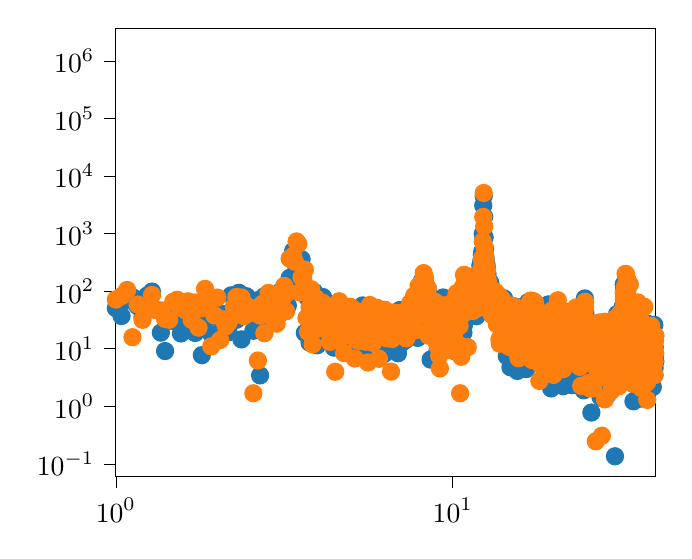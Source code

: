 % This file was created with tikzplotlib v0.10.1.
\begin{tikzpicture}

\definecolor{darkgray176}{RGB}{176,176,176}
\definecolor{darkorange25512714}{RGB}{255,127,14}
\definecolor{steelblue31119180}{RGB}{31,119,180}

\begin{axis}[
log basis x={10},
log basis y={10},
tick align=outside,
tick pos=left,
x grid style={darkgray176},
xmin=1, xmax=40,
xmode=log,
xtick style={color=black},
xtick={0.1,1,10,100,1000},
xticklabels={
  \(\displaystyle {10^{-1}}\),
  \(\displaystyle {10^{0}}\),
  \(\displaystyle {10^{1}}\),
  \(\displaystyle {10^{2}}\),
  \(\displaystyle {10^{3}}\)
},
y grid style={darkgray176},
ymin=0.06, ymax=3700209.721,
ymode=log,
ytick style={color=black},
ytick={0.001,0.01,0.1,1,10,100,1000,10000,100000,1000000,10000000,100000000},
yticklabels={
  \(\displaystyle {10^{-3}}\),
  \(\displaystyle {10^{-2}}\),
  \(\displaystyle {10^{-1}}\),
  \(\displaystyle {10^{0}}\),
  \(\displaystyle {10^{1}}\),
  \(\displaystyle {10^{2}}\),
  \(\displaystyle {10^{3}}\),
  \(\displaystyle {10^{4}}\),
  \(\displaystyle {10^{5}}\),
  \(\displaystyle {10^{6}}\),
  \(\displaystyle {10^{7}}\),
  \(\displaystyle {10^{8}}\)
}
]
\addplot [semithick, steelblue31119180, mark=*, mark size=3, mark options={solid}, only marks]
table {%
0 1636872.8
0.04 101.227
0.08 19.21
0.12 32.81
0.16 22.303
0.2 75.112
0.24 22.7
0.28 20.457
0.32 35.924
0.36 42.078
0.4 36.636
0.44 43.355
0.48 17.408
0.52 45.011
0.56 10.812
0.6 33.766
0.64 0.415
0.68 19.315
0.72 25.814
0.76 52.187
0.8 14.91
0.84 50.893
0.88 28.423
0.92 1.894
0.96 71.872
1 50.521
1.04 36.926
1.08 69.51
1.12 78.673
1.16 54.905
1.2 35.515
1.24 84.155
1.28 98.096
1.32 47.152
1.36 18.991
1.4 9.103
1.44 30.707
1.48 30.276
1.52 37.405
1.56 18.38
1.6 35.443
1.64 44.261
1.68 49.379
1.72 18.767
1.76 47.037
1.8 7.722
1.84 31.631
1.88 43.086
1.92 17.877
1.96 44.451
2 41.78
2.04 32.581
2.08 21.241
2.12 40.412
2.16 19.272
2.2 84.489
2.24 39.901
2.28 31.763
2.32 93.488
2.36 14.497
2.4 47.97
2.44 81.614
2.48 49.662
2.52 56.918
2.56 20.483
2.6 35.974
2.64 69.694
2.68 3.437
2.72 72.564
2.76 81.417
2.8 26.1
2.84 33.906
2.88 30.44
2.92 64.824
2.96 49.797
3 61.492
3.04 38.381
3.08 98.006
3.12 64.654
3.16 102.945
3.2 108.397
3.24 56.073
3.28 169.407
3.32 152.802
3.36 498.333
3.4 455.324
3.44 242.918
3.48 346.386
3.52 299.673
3.56 357.688
3.6 150.747
3.64 18.829
3.68 90.477
3.72 74.502
3.76 12.73
3.8 44.983
3.84 52.547
3.88 97.053
3.92 50.714
3.96 11.49
4 63.315
4.04 54.241
4.08 51.423
4.12 78.863
4.16 59.268
4.2 56.784
4.24 62.073
4.28 26.214
4.32 36.257
4.36 19.527
4.4 54.519
4.44 10.431
4.48 20.21
4.52 26.364
4.56 39.347
4.6 58.04
4.64 48.596
4.68 28.686
4.72 33.473
4.76 8.783
4.8 23.415
4.84 30.907
4.88 23.871
4.92 31.624
4.96 32.022
5 30.509
5.04 7.739
5.08 25.732
5.12 46.979
5.16 20.454
5.2 26.785
5.24 36.728
5.28 19.078
5.32 22.956
5.36 33.744
5.4 56.406
5.44 7.794
5.48 26.21
5.52 26.755
5.56 18.851
5.6 23.653
5.64 15.484
5.68 52.7
5.72 36.032
5.76 51.288
5.8 17.406
5.84 35.671
5.88 17.221
5.92 27.183
5.96 23.68
6 16.433
6.04 46.447
6.08 26.691
6.12 22.334
6.16 46.786
6.2 28.908
6.24 7.998
6.28 45.109
6.32 11.424
6.36 20.061
6.4 13.143
6.44 10.678
6.48 24.36
6.52 15.928
6.56 18.876
6.6 10.79
6.64 17.132
6.68 17.162
6.72 28.059
6.76 10.013
6.8 27.288
6.84 31.277
6.88 8.329
6.92 18.924
6.96 46.916
7 24.81
7.04 12.507
7.08 47.254
7.12 29.004
7.16 23.772
7.2 21.734
7.24 14.022
7.28 17.354
7.32 19.618
7.36 48.817
7.4 18.228
7.44 33.142
7.48 49.891
7.52 36.456
7.56 44.778
7.6 20.033
7.64 60.951
7.68 31.2
7.72 42.226
7.76 70.046
7.8 28.04
7.84 42.493
7.88 15.409
7.92 56.684
7.96 33.518
8 58.581
8.04 99.949
8.08 37.766
8.12 153.586
8.16 77.584
8.2 83.164
8.24 32.333
8.28 136.276
8.32 44.798
8.36 85.495
8.4 47.397
8.44 109.602
8.48 33.41
8.52 31.987
8.56 56.625
8.6 6.465
8.64 37.896
8.68 57.954
8.72 51.437
8.76 36.421
8.8 64.486
8.84 49.834
8.88 27.736
8.92 50.114
8.96 32.595
9 8.902
9.04 22.196
9.08 12.194
9.12 51.474
9.16 14.97
9.2 10.243
9.24 36.096
9.28 10.471
9.32 54.721
9.36 77.573
9.4 20.1
9.44 63.962
9.48 34.918
9.52 23.321
9.56 28.071
9.6 42.903
9.64 35.72
9.68 35.087
9.72 50.483
9.76 56.914
9.8 31.205
9.84 33.598
9.88 28.287
9.92 24.126
9.96 14.324
10 35.833
10.04 55.172
10.08 22.365
10.12 19.817
10.16 9.058
10.2 18.431
10.24 28.454
10.28 46.41
10.32 36.283
10.36 43.891
10.4 19.508
10.44 68.498
10.48 25.739
10.52 60.421
10.56 25.53
10.6 58.864
10.64 37.607
10.68 66.023
10.72 73.036
10.76 18.924
10.8 26.01
10.84 53.609
10.88 114.42
10.92 57.351
10.96 101.217
11 62.735
11.04 43.637
11.08 44.559
11.12 85.766
11.16 78.666
11.2 51.154
11.24 87.42
11.28 51.738
11.32 102.451
11.36 105.717
11.4 102.399
11.44 142.466
11.48 103.586
11.52 76.992
11.56 43.319
11.6 166.941
11.64 139.737
11.68 129.864
11.72 70.442
11.76 36.692
11.8 143.95
11.84 76.296
11.88 192.237
11.92 148.38
11.96 167.221
12 63.155
12.04 184.931
12.08 273.976
12.12 293.075
12.16 331.155
12.2 424.366
12.24 486.465
12.28 988.398
12.32 3076.437
12.36 4495.308
12.4 1962.99
12.44 859.393
12.48 538.785
12.52 374.176
12.56 310.487
12.6 281.59
12.64 244.751
12.68 200.171
12.72 163.692
12.76 142.332
12.8 112.003
12.84 101.214
12.88 137.587
12.92 141.061
12.96 124.514
13 61.316
13.04 65.459
13.08 97.014
13.12 64.279
13.16 74.862
13.2 89.834
13.24 72.382
13.28 91.643
13.32 80.904
13.36 75.657
13.4 63.656
13.44 78.332
13.48 48.929
13.52 88.346
13.56 57.695
13.6 64.882
13.64 67.925
13.68 49.544
13.72 49.067
13.76 63.626
13.8 40.062
13.84 57.657
13.88 58.076
13.92 24.535
13.96 73.11
14 37.734
14.04 29.726
14.08 36.586
14.12 54.325
14.16 45.842
14.2 74.796
14.24 47.608
14.28 27.405
14.32 19.499
14.36 32.599
14.4 24.469
14.44 28.619
14.48 7.428
14.52 25.116
14.56 17.373
14.6 50.911
14.64 38.721
14.68 41.678
14.72 26.466
14.76 46.447
14.8 34.718
14.84 4.75
14.88 26.693
14.92 5.462
14.96 27.199
15 36.414
15.04 9.241
15.08 38.815
15.12 39.297
15.16 38.568
15.2 27.732
15.24 31.741
15.28 23.658
15.32 33.536
15.36 33.056
15.4 17.895
15.44 24.522
15.48 35.557
15.52 52.963
15.56 4.113
15.6 22.275
15.64 33.151
15.68 45.652
15.72 26.458
15.76 24.469
15.8 21.23
15.84 25.853
15.88 26.188
15.92 33.972
15.96 22.556
16 26.391
16.04 44.081
16.08 17.156
16.12 10.185
16.16 28.03
16.2 19.773
16.24 19.532
16.28 20.417
16.32 26.735
16.36 28.113
16.4 37.628
16.44 26.861
16.48 24.774
16.52 4.415
16.56 39.448
16.6 36.26
16.64 34.136
16.68 25.051
16.72 37.168
16.76 64.732
16.8 14.369
16.84 6.001
16.88 24.489
16.92 19.171
16.96 17.9
17 47.624
17.04 29.645
17.08 17.03
17.12 33.043
17.16 13.699
17.2 51.497
17.24 14.77
17.28 66.355
17.32 30.022
17.36 24.944
17.4 49.596
17.44 21.387
17.48 41.873
17.52 30.477
17.56 45.74
17.6 27.932
17.64 45.984
17.68 45.653
17.72 27.573
17.76 14.031
17.8 19.062
17.84 23.09
17.88 32.3
17.92 33.195
17.96 25.865
18 22.191
18.04 15.402
18.08 10.354
18.12 9.705
18.16 10.32
18.2 10.184
18.24 11.788
18.28 19.37
18.32 27.932
18.36 11.057
18.4 18.596
18.44 14.822
18.48 45.796
18.52 16.147
18.56 9.929
18.6 17.713
18.64 33.701
18.68 17.074
18.72 20.226
18.76 9.47
18.8 24.563
18.84 4.553
18.88 29.026
18.92 37.224
18.96 28.249
19 43.192
19.04 35.928
19.08 35.835
19.12 26.336
19.16 10.783
19.2 20.641
19.24 58.813
19.28 13.819
19.32 9.041
19.36 23.18
19.4 43.947
19.44 35.187
19.48 41.748
19.52 53.927
19.56 5.694
19.6 2.041
19.64 18.528
19.68 41.49
19.72 23.901
19.76 28.068
19.8 8.979
19.84 28.972
19.88 20.968
19.92 7.079
19.96 28.675
20 18.055
20.04 48.145
20.08 54.881
20.12 27.832
20.16 36.557
20.2 43.649
20.24 5.354
20.28 13.485
20.32 34.448
20.36 25.87
20.4 31.173
20.44 12.731
20.48 3.99
20.52 36.698
20.56 8.256
20.6 4.761
20.64 35.385
20.68 39.149
20.72 4.805
20.76 8.981
20.8 37.546
20.84 25.085
20.88 12.188
20.92 8.742
20.96 10.961
21 22.169
21.04 12.78
21.08 17.426
21.12 17.594
21.16 16.676
21.2 10.234
21.24 19.016
21.28 2.231
21.32 22.209
21.36 8.668
21.4 18.368
21.44 41.814
21.48 17.039
21.52 7.87
21.56 14.678
21.6 6.273
21.64 25.739
21.68 22.521
21.72 13.942
21.76 7.684
21.8 17.153
21.84 20.317
21.88 12.937
21.92 11.871
21.96 13.663
22 43.08
22.04 19.315
22.08 23.699
22.12 6.04
22.16 11.168
22.2 36.255
22.24 27.782
22.28 29.891
22.32 8.455
22.36 9.17
22.4 28.576
22.44 8.007
22.48 33.492
22.52 4.987
22.56 22.492
22.6 2.322
22.64 19.584
22.68 6.786
22.72 2.871
22.76 15.178
22.8 23.491
22.84 20.858
22.88 11.28
22.92 15.8
22.96 13.829
23 18.324
23.04 14.418
23.08 14.986
23.12 16.557
23.16 22.031
23.2 15.086
23.24 10.974
23.28 6.421
23.32 9.593
23.36 2.74
23.4 11.228
23.44 15.239
23.48 12.084
23.52 12.688
23.56 28.572
23.6 7.778
23.64 16.684
23.68 30.307
23.72 21.957
23.76 26.589
23.8 9.17
23.84 28.596
23.88 16.559
23.92 12.942
23.96 13.206
24 6.293
24.04 14.283
24.08 28.922
24.12 12.072
24.16 5.104
24.2 17.857
24.24 22.515
24.28 9.578
24.32 17.369
24.36 6.706
24.4 32.472
24.44 12.792
24.48 1.891
24.52 16.337
24.56 17.334
24.6 16.025
24.64 45.252
24.68 74.625
24.72 39.236
24.76 41.782
24.8 33.323
24.84 12.495
24.88 24.547
24.92 20.301
24.96 7.697
25 16.584
25.04 25.332
25.08 15.038
25.12 8.843
25.16 8.408
25.2 12.253
25.24 6.041
25.28 2.822
25.32 11.175
25.36 20.218
25.4 6.089
25.44 8.179
25.48 11.439
25.52 17.15
25.56 26.108
25.6 17.738
25.64 20.498
25.68 5.034
25.72 14.708
25.76 14.334
25.8 0.777
25.84 12.659
25.88 4.961
25.92 5.31
25.96 3.88
26 11.699
26.04 20.983
26.08 10.164
26.12 17.12
26.16 25.851
26.2 19.704
26.24 3.519
26.28 14.636
26.32 7.389
26.36 13.536
26.4 11.352
26.44 2.891
26.48 12.119
26.52 5.874
26.56 12.732
26.6 15.18
26.64 21.009
26.68 3.932
26.72 12.355
26.76 23.463
26.8 7.167
26.84 11.63
26.88 19.2
26.92 11.564
26.96 7.868
27 22.278
27.04 15.292
27.08 6.854
27.12 15.722
27.16 27.409
27.2 12.198
27.24 18.263
27.28 13.62
27.32 7.01
27.36 2.264
27.4 3.344
27.44 1.459
27.48 21.729
27.52 9.937
27.56 10.557
27.6 12.267
27.64 8.169
27.68 10.252
27.72 17.544
27.76 2.572
27.8 1.372
27.84 23.222
27.88 19.75
27.92 17.85
27.96 10.64
28 11.016
28.04 13.183
28.08 2.785
28.12 11.776
28.16 12.23
28.2 13.425
28.24 9.026
28.28 14.792
28.32 15.426
28.36 16.344
28.4 15.693
28.44 19.576
28.48 19.79
28.52 9.34
28.56 19.009
28.6 2.969
28.64 4.71
28.68 14.667
28.72 8.852
28.76 16.878
28.8 14.275
28.84 16.026
28.88 1.611
28.92 17.993
28.96 28.385
29 14.886
29.04 21.312
29.08 3.496
29.12 6.847
29.16 20.079
29.2 19.989
29.24 3.722
29.28 4.506
29.32 6.315
29.36 17.923
29.4 4.167
29.44 22.568
29.48 9.659
29.52 10.25
29.56 8.528
29.6 16.962
29.64 18.973
29.68 19.244
29.72 24.293
29.76 13.94
29.8 11.006
29.84 12.988
29.88 21.455
29.92 3.987
29.96 11.907
30 14.027
30.04 6.389
30.08 16.758
30.12 21.79
30.16 17.667
30.2 21.976
30.24 6.917
30.28 4.384
30.32 0.135
30.36 28.772
30.4 12.488
30.44 21.397
30.48 11.668
30.52 12.983
30.56 14.615
30.6 30.898
30.64 12.875
30.68 19.949
30.72 9.893
30.76 39.991
30.8 35.483
30.84 23.253
30.88 4.941
30.92 19.925
30.96 12.302
31 22.007
31.04 39.683
31.08 18.258
31.12 31.694
31.16 23.816
31.2 22.432
31.24 16.433
31.28 23.149
31.32 9.085
31.36 11.615
31.4 19.628
31.44 15.256
31.48 14.054
31.52 22.914
31.56 15.715
31.6 8.994
31.64 17.51
31.68 23.323
31.72 17.431
31.76 21.915
31.8 17.404
31.84 19.094
31.88 25.628
31.92 24.023
31.96 9.915
32 54.039
32.04 50.604
32.08 22.56
32.12 23.049
32.16 51.663
32.2 130.971
32.24 101.585
32.28 73.934
32.32 49.457
32.36 90.281
32.4 15.987
32.44 77.287
32.48 29.487
32.52 79.508
32.56 123.532
32.6 122.761
32.64 48.89
32.68 115.266
32.72 130.482
32.76 175.256
32.8 42.764
32.84 77.843
32.88 103.774
32.92 96.613
32.96 154.097
33 43.491
33.04 53.688
33.08 58.528
33.12 33.461
33.16 47.194
33.2 66.356
33.24 33.86
33.28 67.896
33.32 13.842
33.36 36.212
33.4 18.803
33.44 39.602
33.48 38.574
33.52 7.243
33.56 43.7
33.6 13.03
33.64 24.421
33.68 34.45
33.72 30.516
33.76 18.967
33.8 14.635
33.84 16.316
33.88 16.907
33.92 13.404
33.96 24.604
34 26.896
34.04 23.808
34.08 27.458
34.12 39.445
34.16 13.555
34.2 21.425
34.24 24.198
34.28 16.939
34.32 17.352
34.36 18.109
34.4 1.217
34.44 18.938
34.48 6.704
34.52 12.03
34.56 4.821
34.6 14.623
34.64 15.566
34.68 21.093
34.72 2.372
34.76 28.177
34.8 20.773
34.84 10.757
34.88 14.093
34.92 8.318
34.96 26.958
35 6.546
35.04 6.602
35.08 11.883
35.12 28.271
35.16 37.495
35.2 29.886
35.24 29.719
35.28 17.802
35.32 47.031
35.36 35.462
35.4 20.283
35.44 37.505
35.48 4.695
35.52 26.028
35.56 24.685
35.6 20.363
35.64 24.724
35.68 18.051
35.72 21.271
35.76 8.912
35.8 18.153
35.84 25.516
35.88 26.267
35.92 35.298
35.96 21.943
36 8.344
36.04 7.95
36.08 28.518
36.12 15.706
36.16 14.83
36.2 1.361
36.24 23.965
36.28 23.005
36.32 20.652
36.36 20.133
36.4 11.431
36.44 20.908
36.48 6.655
36.52 22.579
36.56 2.993
36.6 14.262
36.64 13.435
36.68 6.72
36.72 12.066
36.76 7.44
36.8 15.711
36.84 3.208
36.88 12.013
36.92 8.829
36.96 12.946
37 18.269
37.04 26.556
37.08 26.892
37.12 18.837
37.16 9.179
37.2 18.726
37.24 6.53
37.28 12.455
37.32 7.782
37.36 16.028
37.4 14.692
37.44 6.583
37.48 18.703
37.52 18.124
37.56 3.269
37.6 1.838
37.64 1.959
37.68 17.33
37.72 8.565
37.76 21.914
37.8 12.458
37.84 27.194
37.88 21.242
37.92 4.478
37.96 5.493
38 17.499
38.04 17.319
38.08 10.758
38.12 16.744
38.16 5.913
38.2 6.854
38.24 6.836
38.28 9.955
38.32 4.531
38.36 7.335
38.4 9.249
38.44 13.979
38.48 13.51
38.52 12.703
38.56 17.337
38.6 16.072
38.64 8.148
38.68 10.654
38.72 5.566
38.76 8.262
38.8 6.767
38.84 7.915
38.88 22.607
38.92 8.845
38.96 15.616
39 17.374
39.04 5.243
39.08 6.14
39.12 13.523
39.16 16.099
39.2 20.693
39.24 9.558
39.28 2.155
39.32 6.814
39.36 9.573
39.4 7.758
39.44 15.954
39.48 7.29
39.52 16.173
39.56 11.973
39.6 6.376
39.64 14.58
39.68 25.895
39.72 7.739
39.76 4.614
39.8 10.7
39.84 5.993
39.88 7.977
39.92 16.431
39.96 6.037
-40 3.8
-39.96 6.037
-39.92 16.431
-39.88 7.977
-39.84 5.993
-39.8 10.7
-39.76 4.614
-39.72 7.739
-39.68 25.895
-39.64 14.58
-39.6 6.376
-39.56 11.973
-39.52 16.173
-39.48 7.29
-39.44 15.954
-39.4 7.758
-39.36 9.573
-39.32 6.814
-39.28 2.155
-39.24 9.558
-39.2 20.693
-39.16 16.099
-39.12 13.523
-39.08 6.14
-39.04 5.243
-39 17.374
-38.96 15.616
-38.92 8.845
-38.88 22.607
-38.84 7.915
-38.8 6.767
-38.76 8.262
-38.72 5.566
-38.68 10.654
-38.64 8.148
-38.6 16.072
-38.56 17.337
-38.52 12.703
-38.48 13.51
-38.44 13.979
-38.4 9.249
-38.36 7.335
-38.32 4.531
-38.28 9.955
-38.24 6.836
-38.2 6.854
-38.16 5.913
-38.12 16.744
-38.08 10.758
-38.04 17.319
-38 17.499
-37.96 5.493
-37.92 4.478
-37.88 21.242
-37.84 27.194
-37.8 12.458
-37.76 21.914
-37.72 8.565
-37.68 17.33
-37.64 1.959
-37.6 1.838
-37.56 3.269
-37.52 18.124
-37.48 18.703
-37.44 6.583
-37.4 14.692
-37.36 16.028
-37.32 7.782
-37.28 12.455
-37.24 6.53
-37.2 18.726
-37.16 9.179
-37.12 18.837
-37.08 26.892
-37.04 26.556
-37 18.269
-36.96 12.946
-36.92 8.829
-36.88 12.013
-36.84 3.208
-36.8 15.711
-36.76 7.44
-36.72 12.066
-36.68 6.72
-36.64 13.435
-36.6 14.262
-36.56 2.993
-36.52 22.579
-36.48 6.655
-36.44 20.908
-36.4 11.431
-36.36 20.133
-36.32 20.652
-36.28 23.005
-36.24 23.965
-36.2 1.361
-36.16 14.83
-36.12 15.706
-36.08 28.518
-36.04 7.95
-36 8.344
-35.96 21.943
-35.92 35.298
-35.88 26.267
-35.84 25.516
-35.8 18.153
-35.76 8.912
-35.72 21.271
-35.68 18.051
-35.64 24.724
-35.6 20.363
-35.56 24.685
-35.52 26.028
-35.48 4.695
-35.44 37.505
-35.4 20.283
-35.36 35.462
-35.32 47.031
-35.28 17.802
-35.24 29.719
-35.2 29.886
-35.16 37.495
-35.12 28.271
-35.08 11.883
-35.04 6.602
-35 6.546
-34.96 26.958
-34.92 8.318
-34.88 14.093
-34.84 10.757
-34.8 20.773
-34.76 28.177
-34.72 2.372
-34.68 21.093
-34.64 15.566
-34.6 14.623
-34.56 4.821
-34.52 12.03
-34.48 6.704
-34.44 18.938
-34.4 1.217
-34.36 18.109
-34.32 17.352
-34.28 16.939
-34.24 24.198
-34.2 21.425
-34.16 13.555
-34.12 39.445
-34.08 27.458
-34.04 23.808
-34 26.896
-33.96 24.604
-33.92 13.404
-33.88 16.907
-33.84 16.316
-33.8 14.635
-33.76 18.967
-33.72 30.516
-33.68 34.45
-33.64 24.421
-33.6 13.03
-33.56 43.7
-33.52 7.243
-33.48 38.574
-33.44 39.602
-33.4 18.803
-33.36 36.212
-33.32 13.842
-33.28 67.896
-33.24 33.86
-33.2 66.356
-33.16 47.194
-33.12 33.461
-33.08 58.528
-33.04 53.688
-33 43.491
-32.96 154.097
-32.92 96.613
-32.88 103.774
-32.84 77.843
-32.8 42.764
-32.76 175.256
-32.72 130.482
-32.68 115.266
-32.64 48.89
-32.6 122.761
-32.56 123.532
-32.52 79.508
-32.48 29.487
-32.44 77.287
-32.4 15.987
-32.36 90.281
-32.32 49.457
-32.28 73.934
-32.24 101.585
-32.2 130.971
-32.16 51.663
-32.12 23.049
-32.08 22.56
-32.04 50.604
-32 54.039
-31.96 9.915
-31.92 24.023
-31.88 25.628
-31.84 19.094
-31.8 17.404
-31.76 21.915
-31.72 17.431
-31.68 23.323
-31.64 17.51
-31.6 8.994
-31.56 15.715
-31.52 22.914
-31.48 14.054
-31.44 15.256
-31.4 19.628
-31.36 11.615
-31.32 9.085
-31.28 23.149
-31.24 16.433
-31.2 22.432
-31.16 23.816
-31.12 31.694
-31.08 18.258
-31.04 39.683
-31 22.007
-30.96 12.302
-30.92 19.925
-30.88 4.941
-30.84 23.253
-30.8 35.483
-30.76 39.991
-30.72 9.893
-30.68 19.949
-30.64 12.875
-30.6 30.898
-30.56 14.615
-30.52 12.983
-30.48 11.668
-30.44 21.397
-30.4 12.488
-30.36 28.772
-30.32 0.135
-30.28 4.384
-30.24 6.917
-30.2 21.976
-30.16 17.667
-30.12 21.79
-30.08 16.758
-30.04 6.389
-30 14.027
-29.96 11.907
-29.92 3.987
-29.88 21.455
-29.84 12.988
-29.8 11.006
-29.76 13.94
-29.72 24.293
-29.68 19.244
-29.64 18.973
-29.6 16.962
-29.56 8.528
-29.52 10.25
-29.48 9.659
-29.44 22.568
-29.4 4.167
-29.36 17.923
-29.32 6.315
-29.28 4.506
-29.24 3.722
-29.2 19.989
-29.16 20.079
-29.12 6.847
-29.08 3.496
-29.04 21.312
-29 14.886
-28.96 28.385
-28.92 17.993
-28.88 1.611
-28.84 16.026
-28.8 14.275
-28.76 16.878
-28.72 8.852
-28.68 14.667
-28.64 4.71
-28.6 2.969
-28.56 19.009
-28.52 9.34
-28.48 19.79
-28.44 19.576
-28.4 15.693
-28.36 16.344
-28.32 15.426
-28.28 14.792
-28.24 9.026
-28.2 13.425
-28.16 12.23
-28.12 11.776
-28.08 2.785
-28.04 13.183
-28 11.016
-27.96 10.64
-27.92 17.85
-27.88 19.75
-27.84 23.222
-27.8 1.372
-27.76 2.572
-27.72 17.544
-27.68 10.252
-27.64 8.169
-27.6 12.267
-27.56 10.557
-27.52 9.937
-27.48 21.729
-27.44 1.459
-27.4 3.344
-27.36 2.264
-27.32 7.01
-27.28 13.62
-27.24 18.263
-27.2 12.198
-27.16 27.409
-27.12 15.722
-27.08 6.854
-27.04 15.292
-27 22.278
-26.96 7.868
-26.92 11.564
-26.88 19.2
-26.84 11.63
-26.8 7.167
-26.76 23.463
-26.72 12.355
-26.68 3.932
-26.64 21.009
-26.6 15.18
-26.56 12.732
-26.52 5.874
-26.48 12.119
-26.44 2.891
-26.4 11.352
-26.36 13.536
-26.32 7.389
-26.28 14.636
-26.24 3.519
-26.2 19.704
-26.16 25.851
-26.12 17.12
-26.08 10.164
-26.04 20.983
-26 11.699
-25.96 3.88
-25.92 5.31
-25.88 4.961
-25.84 12.659
-25.8 0.777
-25.76 14.334
-25.72 14.708
-25.68 5.034
-25.64 20.498
-25.6 17.738
-25.56 26.108
-25.52 17.15
-25.48 11.439
-25.44 8.179
-25.4 6.089
-25.36 20.218
-25.32 11.175
-25.28 2.822
-25.24 6.041
-25.2 12.253
-25.16 8.408
-25.12 8.843
-25.08 15.038
-25.04 25.332
-25 16.584
-24.96 7.697
-24.92 20.301
-24.88 24.547
-24.84 12.495
-24.8 33.323
-24.76 41.782
-24.72 39.236
-24.68 74.625
-24.64 45.252
-24.6 16.025
-24.56 17.334
-24.52 16.337
-24.48 1.891
-24.44 12.792
-24.4 32.472
-24.36 6.706
-24.32 17.369
-24.28 9.578
-24.24 22.515
-24.2 17.857
-24.16 5.104
-24.12 12.072
-24.08 28.922
-24.04 14.283
-24 6.293
-23.96 13.206
-23.92 12.942
-23.88 16.559
-23.84 28.596
-23.8 9.17
-23.76 26.589
-23.72 21.957
-23.68 30.307
-23.64 16.684
-23.6 7.778
-23.56 28.572
-23.52 12.688
-23.48 12.084
-23.44 15.239
-23.4 11.228
-23.36 2.74
-23.32 9.593
-23.28 6.421
-23.24 10.974
-23.2 15.086
-23.16 22.031
-23.12 16.557
-23.08 14.986
-23.04 14.418
-23 18.324
-22.96 13.829
-22.92 15.8
-22.88 11.28
-22.84 20.858
-22.8 23.491
-22.76 15.178
-22.72 2.871
-22.68 6.786
-22.64 19.584
-22.6 2.322
-22.56 22.492
-22.52 4.987
-22.48 33.492
-22.44 8.007
-22.4 28.576
-22.36 9.17
-22.32 8.455
-22.28 29.891
-22.24 27.782
-22.2 36.255
-22.16 11.168
-22.12 6.04
-22.08 23.699
-22.04 19.315
-22 43.08
-21.96 13.663
-21.92 11.871
-21.88 12.937
-21.84 20.317
-21.8 17.153
-21.76 7.684
-21.72 13.942
-21.68 22.521
-21.64 25.739
-21.6 6.273
-21.56 14.678
-21.52 7.87
-21.48 17.039
-21.44 41.814
-21.4 18.368
-21.36 8.668
-21.32 22.209
-21.28 2.231
-21.24 19.016
-21.2 10.234
-21.16 16.676
-21.12 17.594
-21.08 17.426
-21.04 12.78
-21 22.169
-20.96 10.961
-20.92 8.742
-20.88 12.188
-20.84 25.085
-20.8 37.546
-20.76 8.981
-20.72 4.805
-20.68 39.149
-20.64 35.385
-20.6 4.761
-20.56 8.256
-20.52 36.698
-20.48 3.99
-20.44 12.731
-20.4 31.173
-20.36 25.87
-20.32 34.448
-20.28 13.485
-20.24 5.354
-20.2 43.649
-20.16 36.557
-20.12 27.832
-20.08 54.881
-20.04 48.145
-20 18.055
-19.96 28.675
-19.92 7.079
-19.88 20.968
-19.84 28.972
-19.8 8.979
-19.76 28.068
-19.72 23.901
-19.68 41.49
-19.64 18.528
-19.6 2.041
-19.56 5.694
-19.52 53.927
-19.48 41.748
-19.44 35.187
-19.4 43.947
-19.36 23.18
-19.32 9.041
-19.28 13.819
-19.24 58.813
-19.2 20.641
-19.16 10.783
-19.12 26.336
-19.08 35.835
-19.04 35.928
-19 43.192
-18.96 28.249
-18.92 37.224
-18.88 29.026
-18.84 4.553
-18.8 24.563
-18.76 9.47
-18.72 20.226
-18.68 17.074
-18.64 33.701
-18.6 17.713
-18.56 9.929
-18.52 16.147
-18.48 45.796
-18.44 14.822
-18.4 18.596
-18.36 11.057
-18.32 27.932
-18.28 19.37
-18.24 11.788
-18.2 10.184
-18.16 10.32
-18.12 9.705
-18.08 10.354
-18.04 15.402
-18 22.191
-17.96 25.865
-17.92 33.195
-17.88 32.3
-17.84 23.09
-17.8 19.062
-17.76 14.031
-17.72 27.573
-17.68 45.653
-17.64 45.984
-17.6 27.932
-17.56 45.74
-17.52 30.477
-17.48 41.873
-17.44 21.387
-17.4 49.596
-17.36 24.944
-17.32 30.022
-17.28 66.355
-17.24 14.77
-17.2 51.497
-17.16 13.699
-17.12 33.043
-17.08 17.03
-17.04 29.645
-17 47.624
-16.96 17.9
-16.92 19.171
-16.88 24.489
-16.84 6.001
-16.8 14.369
-16.76 64.732
-16.72 37.168
-16.68 25.051
-16.64 34.136
-16.6 36.26
-16.56 39.448
-16.52 4.415
-16.48 24.774
-16.44 26.861
-16.4 37.628
-16.36 28.113
-16.32 26.735
-16.28 20.417
-16.24 19.532
-16.2 19.773
-16.16 28.03
-16.12 10.185
-16.08 17.156
-16.04 44.081
-16 26.391
-15.96 22.556
-15.92 33.972
-15.88 26.188
-15.84 25.853
-15.8 21.23
-15.76 24.469
-15.72 26.458
-15.68 45.652
-15.64 33.151
-15.6 22.275
-15.56 4.113
-15.52 52.963
-15.48 35.557
-15.44 24.522
-15.4 17.895
-15.36 33.056
-15.32 33.536
-15.28 23.658
-15.24 31.741
-15.2 27.732
-15.16 38.568
-15.12 39.297
-15.08 38.815
-15.04 9.241
-15 36.414
-14.96 27.199
-14.92 5.462
-14.88 26.693
-14.84 4.75
-14.8 34.718
-14.76 46.447
-14.72 26.466
-14.68 41.678
-14.64 38.721
-14.6 50.911
-14.56 17.373
-14.52 25.116
-14.48 7.428
-14.44 28.619
-14.4 24.469
-14.36 32.599
-14.32 19.499
-14.28 27.405
-14.24 47.608
-14.2 74.796
-14.16 45.842
-14.12 54.325
-14.08 36.586
-14.04 29.726
-14 37.734
-13.96 73.11
-13.92 24.535
-13.88 58.076
-13.84 57.657
-13.8 40.062
-13.76 63.626
-13.72 49.067
-13.68 49.544
-13.64 67.925
-13.6 64.882
-13.56 57.695
-13.52 88.346
-13.48 48.929
-13.44 78.332
-13.4 63.656
-13.36 75.657
-13.32 80.904
-13.28 91.643
-13.24 72.382
-13.2 89.834
-13.16 74.862
-13.12 64.279
-13.08 97.014
-13.04 65.459
-13 61.316
-12.96 124.514
-12.92 141.061
-12.88 137.587
-12.84 101.214
-12.8 112.003
-12.76 142.332
-12.72 163.692
-12.68 200.171
-12.64 244.751
-12.6 281.59
-12.56 310.487
-12.52 374.176
-12.48 538.785
-12.44 859.393
-12.4 1962.99
-12.36 4495.308
-12.32 3076.437
-12.28 988.398
-12.24 486.465
-12.2 424.366
-12.16 331.155
-12.12 293.075
-12.08 273.976
-12.04 184.931
-12 63.155
-11.96 167.221
-11.92 148.38
-11.88 192.237
-11.84 76.296
-11.8 143.95
-11.76 36.692
-11.72 70.442
-11.68 129.864
-11.64 139.737
-11.6 166.941
-11.56 43.319
-11.52 76.992
-11.48 103.586
-11.44 142.466
-11.4 102.399
-11.36 105.717
-11.32 102.451
-11.28 51.738
-11.24 87.42
-11.2 51.154
-11.16 78.666
-11.12 85.766
-11.08 44.559
-11.04 43.637
-11 62.735
-10.96 101.217
-10.92 57.351
-10.88 114.42
-10.84 53.609
-10.8 26.01
-10.76 18.924
-10.72 73.036
-10.68 66.023
-10.64 37.607
-10.6 58.864
-10.56 25.53
-10.52 60.421
-10.48 25.739
-10.44 68.498
-10.4 19.508
-10.36 43.891
-10.32 36.283
-10.28 46.41
-10.24 28.454
-10.2 18.431
-10.16 9.058
-10.12 19.817
-10.08 22.365
-10.04 55.172
-10 35.833
-9.96 14.324
-9.92 24.126
-9.88 28.287
-9.84 33.598
-9.8 31.205
-9.76 56.914
-9.72 50.483
-9.68 35.087
-9.64 35.72
-9.6 42.903
-9.56 28.071
-9.52 23.321
-9.48 34.918
-9.44 63.962
-9.4 20.1
-9.36 77.573
-9.32 54.721
-9.28 10.471
-9.24 36.096
-9.2 10.243
-9.16 14.97
-9.12 51.474
-9.08 12.194
-9.04 22.196
-9 8.902
-8.96 32.595
-8.92 50.114
-8.88 27.736
-8.84 49.834
-8.8 64.486
-8.76 36.421
-8.72 51.437
-8.68 57.954
-8.64 37.896
-8.6 6.465
-8.56 56.625
-8.52 31.987
-8.48 33.41
-8.44 109.602
-8.4 47.397
-8.36 85.495
-8.32 44.798
-8.28 136.276
-8.24 32.333
-8.2 83.164
-8.16 77.584
-8.12 153.586
-8.08 37.766
-8.04 99.949
-8 58.581
-7.96 33.518
-7.92 56.684
-7.88 15.409
-7.84 42.493
-7.8 28.04
-7.76 70.046
-7.72 42.226
-7.68 31.2
-7.64 60.951
-7.6 20.033
-7.56 44.778
-7.52 36.456
-7.48 49.891
-7.44 33.142
-7.4 18.228
-7.36 48.817
-7.32 19.618
-7.28 17.354
-7.24 14.022
-7.2 21.734
-7.16 23.772
-7.12 29.004
-7.08 47.254
-7.04 12.507
-7 24.81
-6.96 46.916
-6.92 18.924
-6.88 8.329
-6.84 31.277
-6.8 27.288
-6.76 10.013
-6.72 28.059
-6.68 17.162
-6.64 17.132
-6.6 10.79
-6.56 18.876
-6.52 15.928
-6.48 24.36
-6.44 10.678
-6.4 13.143
-6.36 20.061
-6.32 11.424
-6.28 45.109
-6.24 7.998
-6.2 28.908
-6.16 46.786
-6.12 22.334
-6.08 26.691
-6.04 46.447
-6 16.433
-5.96 23.68
-5.92 27.183
-5.88 17.221
-5.84 35.671
-5.8 17.406
-5.76 51.288
-5.72 36.032
-5.68 52.7
-5.64 15.484
-5.6 23.653
-5.56 18.851
-5.52 26.755
-5.48 26.21
-5.44 7.794
-5.4 56.406
-5.36 33.744
-5.32 22.956
-5.28 19.078
-5.24 36.728
-5.2 26.785
-5.16 20.454
-5.12 46.979
-5.08 25.732
-5.04 7.739
-5 30.509
-4.96 32.022
-4.92 31.624
-4.88 23.871
-4.84 30.907
-4.8 23.415
-4.76 8.783
-4.72 33.473
-4.68 28.686
-4.64 48.596
-4.6 58.04
-4.56 39.347
-4.52 26.364
-4.48 20.21
-4.44 10.431
-4.4 54.519
-4.36 19.527
-4.32 36.257
-4.28 26.214
-4.24 62.073
-4.2 56.784
-4.16 59.268
-4.12 78.863
-4.08 51.423
-4.04 54.241
-4 63.315
-3.96 11.49
-3.92 50.714
-3.88 97.053
-3.84 52.547
-3.8 44.983
-3.76 12.73
-3.72 74.502
-3.68 90.477
-3.64 18.829
-3.6 150.747
-3.56 357.688
-3.52 299.673
-3.48 346.386
-3.44 242.918
-3.4 455.324
-3.36 498.333
-3.32 152.802
-3.28 169.407
-3.24 56.073
-3.2 108.397
-3.16 102.945
-3.12 64.654
-3.08 98.006
-3.04 38.381
-3 61.492
-2.96 49.797
-2.92 64.824
-2.88 30.44
-2.84 33.906
-2.8 26.1
-2.76 81.417
-2.72 72.564
-2.68 3.437
-2.64 69.694
-2.6 35.974
-2.56 20.483
-2.52 56.918
-2.48 49.662
-2.44 81.614
-2.4 47.97
-2.36 14.497
-2.32 93.488
-2.28 31.763
-2.24 39.901
-2.2 84.489
-2.16 19.272
-2.12 40.412
-2.08 21.241
-2.04 32.581
-2 41.78
-1.96 44.451
-1.92 17.877
-1.88 43.086
-1.84 31.631
-1.8 7.722
-1.76 47.037
-1.72 18.767
-1.68 49.379
-1.64 44.261
-1.6 35.443
-1.56 18.38
-1.52 37.405
-1.48 30.276
-1.44 30.707
-1.4 9.103
-1.36 18.991
-1.32 47.152
-1.28 98.096
-1.24 84.155
-1.2 35.515
-1.16 54.905
-1.12 78.673
-1.08 69.51
-1.04 36.926
-1 50.521
-0.96 71.872
-0.92 1.894
-0.88 28.423
-0.84 50.893
-0.8 14.91
-0.76 52.187
-0.72 25.814
-0.68 19.315
-0.64 0.415
-0.6 33.766
-0.56 10.812
-0.52 45.011
-0.48 17.408
-0.44 43.355
-0.4 36.636
-0.36 42.078
-0.32 35.924
-0.28 20.457
-0.24 22.7
-0.2 75.112
-0.16 22.303
-0.12 32.81
-0.08 19.21
-0.04 101.227
};
\addplot [semithick, darkorange25512714, mark=*, mark size=3, mark options={solid}, only marks]
table {%
0 1636726.5
0.04 89.39
0.08 27.151
0.12 68.737
0.16 38.684
0.2 54.5
0.24 70.572
0.28 37.761
0.32 45.303
0.36 24.985
0.4 26.646
0.44 37.494
0.48 73.787
0.52 10.473
0.56 9.786
0.6 81.289
0.64 38.825
0.68 59.373
0.72 49.756
0.76 17.653
0.8 88.584
0.84 37.463
0.88 69.792
0.92 80.313
0.96 42.181
1 71.425
1.04 82.014
1.08 104.605
1.12 15.83
1.16 58.603
1.2 31.727
1.24 57.118
1.28 85.679
1.32 46.617
1.36 46.332
1.4 32.933
1.44 31.816
1.48 65.093
1.52 70.797
1.56 52.839
1.6 47.261
1.64 66.51
1.68 31.514
1.72 63.573
1.76 23.189
1.8 50.733
1.84 109.329
1.88 58.46
1.92 10.979
1.96 38.033
2 77.321
2.04 14.148
2.08 32.292
2.12 24.552
2.16 28.574
2.2 34.698
2.24 53.275
2.28 79.31
2.32 63.465
2.36 77.805
2.4 36.776
2.44 55.719
2.48 47.567
2.52 42.106
2.56 1.679
2.6 50.538
2.64 6.22
2.68 37.558
2.72 59.535
2.76 18.57
2.8 64.117
2.84 93.065
2.88 38.133
2.92 34.816
2.96 80.671
3 27.175
3.04 67.168
3.08 50.515
3.12 73.052
3.16 123.131
3.2 44.571
3.24 95.348
3.28 367.497
3.32 353.692
3.36 408.522
3.4 324.992
3.44 729.742
3.48 659.519
3.52 95.178
3.56 173.843
3.6 179.517
3.64 236.282
3.68 34.274
3.72 19.64
3.76 52.559
3.8 107.905
3.84 11.869
3.88 61.788
3.92 75.405
3.96 22.199
4 41.245
4.04 35.378
4.08 23.002
4.12 62.341
4.16 24.072
4.2 51.237
4.24 24.62
4.28 32.927
4.32 13.13
4.36 44.572
4.4 21.377
4.44 24.094
4.48 3.966
4.52 37.273
4.56 32.999
4.6 66.661
4.64 15.226
4.68 27.555
4.72 23.089
4.76 8.362
4.8 18.418
4.84 46.999
4.88 18.641
4.92 36.818
4.96 53.505
5 29.556
5.04 29.744
5.08 47.56
5.12 6.75
5.16 14.223
5.2 44.271
5.24 26.179
5.28 13.689
5.32 24.7
5.36 37.239
5.4 36.522
5.44 18.728
5.48 23.378
5.52 13.205
5.56 23.945
5.6 5.747
5.64 18.271
5.68 57.297
5.72 23.91
5.76 40.071
5.8 12.632
5.84 40.324
5.88 26.647
5.92 29.792
5.96 51.256
6 28.609
6.04 6.682
6.08 31.149
6.12 26.185
6.16 16.574
6.2 32.816
6.24 35.601
6.28 47.536
6.32 26.553
6.36 15.208
6.4 29.677
6.44 20.024
6.48 19.703
6.52 27.028
6.56 3.993
6.6 14.73
6.64 18.05
6.68 42.44
6.72 31.942
6.76 21.138
6.8 20.427
6.84 20.029
6.88 23.126
6.92 26.57
6.96 31.502
7 21.148
7.04 42.375
7.08 29.715
7.12 24.651
7.16 20.059
7.2 17.342
7.24 26.354
7.28 15.088
7.32 38.393
7.36 34.206
7.4 41.932
7.44 43.84
7.48 61.751
7.52 29.616
7.56 20.133
7.6 36.63
7.64 40.909
7.68 83.081
7.72 20.953
7.76 21.015
7.8 54.727
7.84 38.328
7.88 56.957
7.92 123.186
7.96 81.877
8 128.49
8.04 71.553
8.08 111.198
8.12 66.29
8.16 149.796
8.2 206.035
8.24 123.456
8.28 166.532
8.32 111.655
8.36 51.588
8.4 61.364
8.44 111.354
8.48 16.818
8.52 34.737
8.56 21.854
8.6 18.67
8.64 45.852
8.68 30.984
8.72 30.055
8.76 33.409
8.8 31.132
8.84 31.591
8.88 64.681
8.92 13.615
8.96 34.8
9 24.114
9.04 10.709
9.08 30.081
9.12 7.553
9.16 4.536
9.2 49.132
9.24 24.503
9.28 45.653
9.32 56.123
9.36 53.351
9.4 44.784
9.44 21.126
9.48 52.553
9.52 32.315
9.56 38.447
9.6 47.31
9.64 49.688
9.68 58.223
9.72 32.896
9.76 13.825
9.8 26.488
9.84 18.432
9.88 11.31
9.92 53.652
9.96 9.373
10 43.633
10.04 61.749
10.08 17.345
10.12 51.081
10.16 58.328
10.2 66.103
10.24 80.822
10.28 92.457
10.32 65.973
10.36 92.09
10.4 33.992
10.44 11.681
10.48 24.734
10.52 1.68
10.56 58.141
10.6 7.239
10.64 60.8
10.68 92.534
10.72 118.116
10.76 40.363
10.8 191.262
10.84 126.842
10.88 187.047
10.92 153.157
10.96 148.542
11 60.934
11.04 53.627
11.08 10.61
11.12 134.057
11.16 176.235
11.2 179.633
11.24 149.831
11.28 133.801
11.32 159.919
11.36 148.496
11.4 55.002
11.44 90.097
11.48 45.305
11.52 71.26
11.56 62.43
11.6 133.741
11.64 103.206
11.68 91.981
11.72 86.277
11.76 101.537
11.8 181.55
11.84 138.834
11.88 119.125
11.92 137.87
11.96 143.063
12 51.399
12.04 175.535
12.08 146.754
12.12 213.139
12.16 241.197
12.2 352.616
12.24 378.782
12.28 733.421
12.32 1951.653
12.36 5074.663
12.4 1348.265
12.44 580.135
12.48 433.977
12.52 344.295
12.56 267.577
12.6 223.075
12.64 230.492
12.68 161.221
12.72 136.656
12.76 135.089
12.8 114.43
12.84 99.223
12.88 87.713
12.92 69.076
12.96 72.436
13 47.074
13.04 103.098
13.08 38.432
13.12 89.734
13.16 55.262
13.2 91.728
13.24 64.884
13.28 46.764
13.32 61.487
13.36 98.527
13.4 94.305
13.44 89.293
13.48 84.803
13.52 26.542
13.56 40.914
13.6 52.476
13.64 34.677
13.68 84.809
13.72 30.369
13.76 14.495
13.8 12.205
13.84 25.235
13.88 51.755
13.92 25.898
13.96 46.69
14 71.921
14.04 42.685
14.08 19.494
14.12 32.848
14.16 40.341
14.2 32.127
14.24 38.211
14.28 24.377
14.32 47.099
14.36 37.511
14.4 26.844
14.44 42.732
14.48 29.325
14.52 15.086
14.56 12.901
14.6 43.761
14.64 29.882
14.68 25.584
14.72 10.739
14.76 56.342
14.8 18.965
14.84 45.672
14.88 41.512
14.92 17.263
14.96 21.804
15 38.952
15.04 18.154
15.08 55.793
15.12 31.335
15.16 48.76
15.2 9.856
15.24 28.109
15.28 20.502
15.32 29.37
15.36 23.2
15.4 12.652
15.44 18.676
15.48 21.301
15.52 10.591
15.56 20.046
15.6 30.029
15.64 34.872
15.68 6.807
15.72 39.588
15.76 25.836
15.8 23.476
15.84 24.627
15.88 25.657
15.92 24.579
15.96 50.078
16 34.251
16.04 16.747
16.08 33.863
16.12 16.066
16.16 20.562
16.2 24.684
16.24 7.735
16.28 24.832
16.32 26.166
16.36 24.222
16.4 28.66
16.44 45.512
16.48 26.691
16.52 26.06
16.56 22.076
16.6 14.0
16.64 12.658
16.68 21.161
16.72 13.796
16.76 24.875
16.8 42.193
16.84 21.671
16.88 23.812
16.92 37.27
16.96 34.743
17 31.875
17.04 68.485
17.08 26.721
17.12 23.078
17.16 47.44
17.2 6.345
17.24 43.625
17.28 38.609
17.32 13.432
17.36 46.447
17.4 66.608
17.44 31.671
17.48 48.615
17.52 32.189
17.56 62.722
17.6 14.859
17.64 16.629
17.68 49.802
17.72 8.587
17.76 10.889
17.8 27.017
17.84 10.74
17.88 8.124
17.92 18.107
17.96 34.071
18 10.85
18.04 11.524
18.08 2.753
18.12 17.457
18.16 30.206
18.2 40.681
18.24 5.233
18.28 34.235
18.32 22.652
18.36 29.191
18.4 19.272
18.44 16.876
18.48 22.932
18.52 30.791
18.56 22.156
18.6 6.679
18.64 38.943
18.68 8.754
18.72 13.216
18.76 39.68
18.8 25.373
18.84 33.435
18.88 22.082
18.92 17.643
18.96 4.65
19 29.783
19.04 21.211
19.08 20.695
19.12 18.23
19.16 30.771
19.2 21.506
19.24 21.056
19.28 9.859
19.32 30.052
19.36 32.741
19.4 22.977
19.44 15.702
19.48 23.433
19.52 16.47
19.56 28.999
19.6 45.297
19.64 17.382
19.68 16.524
19.72 21.891
19.76 39.498
19.8 23.912
19.84 24.647
19.88 26.933
19.92 3.5
19.96 21.616
20 18.262
20.04 31.705
20.08 8.349
20.12 25.654
20.16 48.935
20.2 27.728
20.24 15.833
20.28 13.971
20.32 20.523
20.36 43.04
20.4 14.885
20.44 31.95
20.48 31.852
20.52 69.493
20.56 25.988
20.6 28.571
20.64 15.601
20.68 19.458
20.72 30.052
20.76 24.048
20.8 15.946
20.84 6.024
20.88 35.546
20.92 21.374
20.96 7.34
21 14.576
21.04 25.517
21.08 30.883
21.12 21.439
21.16 31.279
21.2 41.88
21.24 6.798
21.28 4.406
21.32 22.324
21.36 9.6
21.4 29.676
21.44 14.176
21.48 21.607
21.52 16.753
21.56 21.528
21.6 14.526
21.64 33.265
21.68 18.719
21.72 10.811
21.76 29.54
21.8 9.175
21.84 10.356
21.88 29.926
21.92 21.894
21.96 8.112
22 42.548
22.04 21.17
22.08 14.421
22.12 7.069
22.16 27.417
22.2 13.312
22.24 21.988
22.28 5.982
22.32 28.576
22.36 18.689
22.4 23.453
22.44 15.527
22.48 20.178
22.52 30.908
22.56 12.878
22.6 25.286
22.64 14.872
22.68 21.018
22.72 16.6
22.76 20.971
22.8 13.737
22.84 30.6
22.88 13.032
22.92 18.968
22.96 10.335
23 13.771
23.04 10.731
23.08 16.997
23.12 14.159
23.16 14.916
23.2 22.782
23.24 52.101
23.28 21.638
23.32 7.022
23.36 8.683
23.4 19.086
23.44 32.702
23.48 21.7
23.52 15.516
23.56 20.559
23.6 20.328
23.64 19.999
23.68 17.293
23.72 15.44
23.76 13.03
23.8 18.813
23.84 4.837
23.88 11.534
23.92 13.37
23.96 28.487
24 16.999
24.04 12.58
24.08 2.257
24.12 7.75
24.16 20.86
24.2 18.94
24.24 9.656
24.28 20.735
24.32 6.157
24.36 12.582
24.4 10.122
24.44 7.792
24.48 22.755
24.52 10.327
24.56 27.746
24.6 14.14
24.64 48.237
24.68 55.473
24.72 65.298
24.76 33.306
24.8 20.746
24.84 13.053
24.88 10.878
24.92 18.296
24.96 15.864
25 7.665
25.04 24.854
25.08 28.473
25.12 11.346
25.16 8.098
25.2 25.007
25.24 2.521
25.28 8.112
25.32 12.233
25.36 10.17
25.4 14.68
25.44 5.604
25.48 21.718
25.52 10.967
25.56 2.052
25.6 13.467
25.64 24.278
25.68 8.626
25.72 17.963
25.76 9.981
25.8 8.613
25.84 21.196
25.88 2.391
25.92 11.924
25.96 20.658
26 5.52
26.04 5.44
26.08 14.808
26.12 2.053
26.16 9.601
26.2 6.852
26.24 19.373
26.28 17.768
26.32 17.054
26.36 16.214
26.4 16.451
26.44 8.557
26.48 7.705
26.52 5.767
26.56 7.71
26.6 0.246
26.64 12.741
26.68 10.913
26.72 4.597
26.76 16.749
26.8 13.5
26.84 6.32
26.88 17.197
26.92 4.59
26.96 15.077
27 24.247
27.04 11.98
27.08 8.693
27.12 16.046
27.16 18.286
27.2 13.762
27.24 4.576
27.28 28.576
27.32 12.132
27.36 12.891
27.4 13.502
27.44 15.067
27.48 20.752
27.52 12.035
27.56 9.304
27.6 10.801
27.64 6.135
27.68 8.213
27.72 0.307
27.76 10.054
27.8 8.69
27.84 6.117
27.88 6.786
27.92 12.197
27.96 6.276
28 19.66
28.04 18.993
28.08 5.723
28.12 8.913
28.16 20.99
28.2 4.926
28.24 28.44
28.28 29.367
28.32 1.317
28.36 3.148
28.4 4.052
28.44 11.648
28.48 9.384
28.52 14.205
28.56 14.928
28.6 3.535
28.64 14.485
28.68 6.017
28.72 16.834
28.76 11.468
28.8 11.01
28.84 11.596
28.88 9.351
28.92 5.771
28.96 12.46
29 15.818
29.04 5.17
29.08 5.335
29.12 10.437
29.16 4.722
29.2 8.46
29.24 9.989
29.28 15.701
29.32 8.641
29.36 6.674
29.4 28.058
29.44 18.372
29.48 17.342
29.52 10.219
29.56 1.844
29.6 3.8
29.64 14.634
29.68 11.96
29.72 15.932
29.76 13.887
29.8 8.243
29.84 15.668
29.88 10.548
29.92 7.209
29.96 13.73
30 23.96
30.04 12.412
30.08 16.849
30.12 30.241
30.16 8.508
30.2 15.911
30.24 15.673
30.28 11.131
30.32 12.944
30.36 33.475
30.4 12.1
30.44 16.867
30.48 8.055
30.52 15.677
30.56 12.849
30.6 25.46
30.64 14.026
30.68 11.213
30.72 32.536
30.76 5.302
30.8 19.017
30.84 5.631
30.88 3.143
30.92 14.404
30.96 23.887
31 13.088
31.04 4.328
31.08 2.212
31.12 35.486
31.16 4.578
31.2 15.841
31.24 24.937
31.28 9.661
31.32 21.552
31.36 13.855
31.4 13.709
31.44 29.622
31.48 41.166
31.52 11.025
31.56 27.11
31.6 17.585
31.64 16.164
31.68 6.071
31.72 19.902
31.76 30.31
31.8 32.969
31.84 37.675
31.88 13.578
31.92 45.634
31.96 22.765
32 15.848
32.04 17.368
32.08 32.687
32.12 28.551
32.16 43.443
32.2 93.238
32.24 74.576
32.28 92.071
32.32 58.68
32.36 78.614
32.4 63.786
32.44 64.373
32.48 120.206
32.52 47.877
32.56 120.467
32.6 199.241
32.64 79.418
32.68 39.118
32.72 194.215
32.76 56.676
32.8 134.844
32.84 75.223
32.88 128.579
32.92 31.036
32.96 66.706
33 30.552
33.04 108.889
33.08 75.808
33.12 8.522
33.16 28.182
33.2 42.033
33.24 26.632
33.28 67.493
33.32 14.238
33.36 30.209
33.4 17.066
33.44 14.006
33.48 58.333
33.52 40.704
33.56 131.819
33.6 23.292
33.64 55.599
33.68 29.155
33.72 24.764
33.76 33.979
33.8 44.005
33.84 39.657
33.88 20.136
33.92 20.752
33.96 10.18
34 28.019
34.04 5.023
34.08 8.322
34.12 51.398
34.16 41.716
34.2 24.314
34.24 2.46
34.28 8.135
34.32 3.046
34.36 13.137
34.4 5.066
34.44 14.432
34.48 10.94
34.52 18.171
34.56 16.409
34.6 10.138
34.64 15.202
34.68 16.278
34.72 14.322
34.76 19.743
34.8 18.763
34.84 13.084
34.88 31.002
34.92 27.351
34.96 44.666
35 41.814
35.04 29.323
35.08 43.551
35.12 39.948
35.16 44.511
35.2 6.546
35.24 7.032
35.28 17.301
35.32 45.044
35.36 23.733
35.4 27.871
35.44 63.717
35.48 28.448
35.52 55.306
35.56 40.182
35.6 46.512
35.64 46.52
35.68 50.866
35.72 27.289
35.76 30.017
35.8 23.828
35.84 31.409
35.88 25.877
35.92 28.43
35.96 42.663
36 51.652
36.04 32.71
36.08 27.755
36.12 28.628
36.16 11.49
36.2 27.138
36.24 11.973
36.28 18.168
36.32 2.06
36.36 12.104
36.4 11.85
36.44 19.874
36.48 10.821
36.52 7.058
36.56 7.185
36.6 15.401
36.64 12.83
36.68 19.205
36.72 15.807
36.76 8.333
36.8 13.841
36.84 22.599
36.88 18.209
36.92 6.13
36.96 24.116
37 19.872
37.04 53.568
37.08 16.455
37.12 17.842
37.16 10.585
37.2 13.86
37.24 11.308
37.28 11.752
37.32 15.923
37.36 8.43
37.4 12.297
37.44 13.362
37.48 21.452
37.52 7.715
37.56 7.535
37.6 16.118
37.64 3.546
37.68 10.248
37.72 18.764
37.76 2.602
37.8 1.29
37.84 17.559
37.88 9.078
37.92 10.304
37.96 16.423
38 13.766
38.04 16.678
38.08 19.777
38.12 13.108
38.16 9.336
38.2 20.848
38.24 12.151
38.28 7.232
38.32 9.283
38.36 16.797
38.4 13.648
38.44 7.211
38.48 13.108
38.52 5.65
38.56 11.699
38.6 5.456
38.64 6.749
38.68 4.186
38.72 11.685
38.76 9.667
38.8 11.177
38.84 24.852
38.88 12.098
38.92 10.07
38.96 7.526
39 6.872
39.04 14.795
39.08 8.642
39.12 5.543
39.16 10.618
39.2 9.049
39.24 12.55
39.28 3.951
39.32 7.268
39.36 4.302
39.4 8.394
39.44 13.279
39.48 9.926
39.52 10.938
39.56 3.509
39.6 10.974
39.64 14.373
39.68 8.161
39.72 14.505
39.76 5.928
39.8 3.477
39.84 16.952
39.88 13.894
39.92 8.59
39.96 16.716
-40 7.36
-39.96 16.716
-39.92 8.59
-39.88 13.894
-39.84 16.952
-39.8 3.477
-39.76 5.928
-39.72 14.505
-39.68 8.161
-39.64 14.373
-39.6 10.974
-39.56 3.509
-39.52 10.938
-39.48 9.926
-39.44 13.279
-39.4 8.394
-39.36 4.302
-39.32 7.268
-39.28 3.951
-39.24 12.55
-39.2 9.049
-39.16 10.618
-39.12 5.543
-39.08 8.642
-39.04 14.795
-39 6.872
-38.96 7.526
-38.92 10.07
-38.88 12.098
-38.84 24.852
-38.8 11.177
-38.76 9.667
-38.72 11.685
-38.68 4.186
-38.64 6.749
-38.6 5.456
-38.56 11.699
-38.52 5.65
-38.48 13.108
-38.44 7.211
-38.4 13.648
-38.36 16.797
-38.32 9.283
-38.28 7.232
-38.24 12.151
-38.2 20.848
-38.16 9.336
-38.12 13.108
-38.08 19.777
-38.04 16.678
-38 13.766
-37.96 16.423
-37.92 10.304
-37.88 9.078
-37.84 17.559
-37.8 1.29
-37.76 2.602
-37.72 18.764
-37.68 10.248
-37.64 3.546
-37.6 16.118
-37.56 7.535
-37.52 7.715
-37.48 21.452
-37.44 13.362
-37.4 12.297
-37.36 8.43
-37.32 15.923
-37.28 11.752
-37.24 11.308
-37.2 13.86
-37.16 10.585
-37.12 17.842
-37.08 16.455
-37.04 53.568
-37 19.872
-36.96 24.116
-36.92 6.13
-36.88 18.209
-36.84 22.599
-36.8 13.841
-36.76 8.333
-36.72 15.807
-36.68 19.205
-36.64 12.83
-36.6 15.401
-36.56 7.185
-36.52 7.058
-36.48 10.821
-36.44 19.874
-36.4 11.85
-36.36 12.104
-36.32 2.06
-36.28 18.168
-36.24 11.973
-36.2 27.138
-36.16 11.49
-36.12 28.628
-36.08 27.755
-36.04 32.71
-36 51.652
-35.96 42.663
-35.92 28.43
-35.88 25.877
-35.84 31.409
-35.8 23.828
-35.76 30.017
-35.72 27.289
-35.68 50.866
-35.64 46.52
-35.6 46.512
-35.56 40.182
-35.52 55.306
-35.48 28.448
-35.44 63.717
-35.4 27.871
-35.36 23.733
-35.32 45.044
-35.28 17.301
-35.24 7.032
-35.2 6.546
-35.16 44.511
-35.12 39.948
-35.08 43.551
-35.04 29.323
-35 41.814
-34.96 44.666
-34.92 27.351
-34.88 31.002
-34.84 13.084
-34.8 18.763
-34.76 19.743
-34.72 14.322
-34.68 16.278
-34.64 15.202
-34.6 10.138
-34.56 16.409
-34.52 18.171
-34.48 10.94
-34.44 14.432
-34.4 5.066
-34.36 13.137
-34.32 3.046
-34.28 8.135
-34.24 2.46
-34.2 24.314
-34.16 41.716
-34.12 51.398
-34.08 8.322
-34.04 5.023
-34 28.019
-33.96 10.18
-33.92 20.752
-33.88 20.136
-33.84 39.657
-33.8 44.005
-33.76 33.979
-33.72 24.764
-33.68 29.155
-33.64 55.599
-33.6 23.292
-33.56 131.819
-33.52 40.704
-33.48 58.333
-33.44 14.006
-33.4 17.066
-33.36 30.209
-33.32 14.238
-33.28 67.493
-33.24 26.632
-33.2 42.033
-33.16 28.182
-33.12 8.522
-33.08 75.808
-33.04 108.889
-33 30.552
-32.96 66.706
-32.92 31.036
-32.88 128.579
-32.84 75.223
-32.8 134.844
-32.76 56.676
-32.72 194.215
-32.68 39.118
-32.64 79.418
-32.6 199.241
-32.56 120.467
-32.52 47.877
-32.48 120.206
-32.44 64.373
-32.4 63.786
-32.36 78.614
-32.32 58.68
-32.28 92.071
-32.24 74.576
-32.2 93.238
-32.16 43.443
-32.12 28.551
-32.08 32.687
-32.04 17.368
-32 15.848
-31.96 22.765
-31.92 45.634
-31.88 13.578
-31.84 37.675
-31.8 32.969
-31.76 30.31
-31.72 19.902
-31.68 6.071
-31.64 16.164
-31.6 17.585
-31.56 27.11
-31.52 11.025
-31.48 41.166
-31.44 29.622
-31.4 13.709
-31.36 13.855
-31.32 21.552
-31.28 9.661
-31.24 24.937
-31.2 15.841
-31.16 4.578
-31.12 35.486
-31.08 2.212
-31.04 4.328
-31 13.088
-30.96 23.887
-30.92 14.404
-30.88 3.143
-30.84 5.631
-30.8 19.017
-30.76 5.302
-30.72 32.536
-30.68 11.213
-30.64 14.026
-30.6 25.46
-30.56 12.849
-30.52 15.677
-30.48 8.055
-30.44 16.867
-30.4 12.1
-30.36 33.475
-30.32 12.944
-30.28 11.131
-30.24 15.673
-30.2 15.911
-30.16 8.508
-30.12 30.241
-30.08 16.849
-30.04 12.412
-30 23.96
-29.96 13.73
-29.92 7.209
-29.88 10.548
-29.84 15.668
-29.8 8.243
-29.76 13.887
-29.72 15.932
-29.68 11.96
-29.64 14.634
-29.6 3.8
-29.56 1.844
-29.52 10.219
-29.48 17.342
-29.44 18.372
-29.4 28.058
-29.36 6.674
-29.32 8.641
-29.28 15.701
-29.24 9.989
-29.2 8.46
-29.16 4.722
-29.12 10.437
-29.08 5.335
-29.04 5.17
-29 15.818
-28.96 12.46
-28.92 5.771
-28.88 9.351
-28.84 11.596
-28.8 11.01
-28.76 11.468
-28.72 16.834
-28.68 6.017
-28.64 14.485
-28.6 3.535
-28.56 14.928
-28.52 14.205
-28.48 9.384
-28.44 11.648
-28.4 4.052
-28.36 3.148
-28.32 1.317
-28.28 29.367
-28.24 28.44
-28.2 4.926
-28.16 20.99
-28.12 8.913
-28.08 5.723
-28.04 18.993
-28 19.66
-27.96 6.276
-27.92 12.197
-27.88 6.786
-27.84 6.117
-27.8 8.69
-27.76 10.054
-27.72 0.307
-27.68 8.213
-27.64 6.135
-27.6 10.801
-27.56 9.304
-27.52 12.035
-27.48 20.752
-27.44 15.067
-27.4 13.502
-27.36 12.891
-27.32 12.132
-27.28 28.576
-27.24 4.576
-27.2 13.762
-27.16 18.286
-27.12 16.046
-27.08 8.693
-27.04 11.98
-27 24.247
-26.96 15.077
-26.92 4.59
-26.88 17.197
-26.84 6.32
-26.8 13.5
-26.76 16.749
-26.72 4.597
-26.68 10.913
-26.64 12.741
-26.6 0.246
-26.56 7.71
-26.52 5.767
-26.48 7.705
-26.44 8.557
-26.4 16.451
-26.36 16.214
-26.32 17.054
-26.28 17.768
-26.24 19.373
-26.2 6.852
-26.16 9.601
-26.12 2.053
-26.08 14.808
-26.04 5.44
-26 5.52
-25.96 20.658
-25.92 11.924
-25.88 2.391
-25.84 21.196
-25.8 8.613
-25.76 9.981
-25.72 17.963
-25.68 8.626
-25.64 24.278
-25.6 13.467
-25.56 2.052
-25.52 10.967
-25.48 21.718
-25.44 5.604
-25.4 14.68
-25.36 10.17
-25.32 12.233
-25.28 8.112
-25.24 2.521
-25.2 25.007
-25.16 8.098
-25.12 11.346
-25.08 28.473
-25.04 24.854
-25 7.665
-24.96 15.864
-24.92 18.296
-24.88 10.878
-24.84 13.053
-24.8 20.746
-24.76 33.306
-24.72 65.298
-24.68 55.473
-24.64 48.237
-24.6 14.14
-24.56 27.746
-24.52 10.327
-24.48 22.755
-24.44 7.792
-24.4 10.122
-24.36 12.582
-24.32 6.157
-24.28 20.735
-24.24 9.656
-24.2 18.94
-24.16 20.86
-24.12 7.75
-24.08 2.257
-24.04 12.58
-24 16.999
-23.96 28.487
-23.92 13.37
-23.88 11.534
-23.84 4.837
-23.8 18.813
-23.76 13.03
-23.72 15.44
-23.68 17.293
-23.64 19.999
-23.6 20.328
-23.56 20.559
-23.52 15.516
-23.48 21.7
-23.44 32.702
-23.4 19.086
-23.36 8.683
-23.32 7.022
-23.28 21.638
-23.24 52.101
-23.2 22.782
-23.16 14.916
-23.12 14.159
-23.08 16.997
-23.04 10.731
-23 13.771
-22.96 10.335
-22.92 18.968
-22.88 13.032
-22.84 30.6
-22.8 13.737
-22.76 20.971
-22.72 16.6
-22.68 21.018
-22.64 14.872
-22.6 25.286
-22.56 12.878
-22.52 30.908
-22.48 20.178
-22.44 15.527
-22.4 23.453
-22.36 18.689
-22.32 28.576
-22.28 5.982
-22.24 21.988
-22.2 13.312
-22.16 27.417
-22.12 7.069
-22.08 14.421
-22.04 21.17
-22 42.548
-21.96 8.112
-21.92 21.894
-21.88 29.926
-21.84 10.356
-21.8 9.175
-21.76 29.54
-21.72 10.811
-21.68 18.719
-21.64 33.265
-21.6 14.526
-21.56 21.528
-21.52 16.753
-21.48 21.607
-21.44 14.176
-21.4 29.676
-21.36 9.6
-21.32 22.324
-21.28 4.406
-21.24 6.798
-21.2 41.88
-21.16 31.279
-21.12 21.439
-21.08 30.883
-21.04 25.517
-21 14.576
-20.96 7.34
-20.92 21.374
-20.88 35.546
-20.84 6.024
-20.8 15.946
-20.76 24.048
-20.72 30.052
-20.68 19.458
-20.64 15.601
-20.6 28.571
-20.56 25.988
-20.52 69.493
-20.48 31.852
-20.44 31.95
-20.4 14.885
-20.36 43.04
-20.32 20.523
-20.28 13.971
-20.24 15.833
-20.2 27.728
-20.16 48.935
-20.12 25.654
-20.08 8.349
-20.04 31.705
-20 18.262
-19.96 21.616
-19.92 3.5
-19.88 26.933
-19.84 24.647
-19.8 23.912
-19.76 39.498
-19.72 21.891
-19.68 16.524
-19.64 17.382
-19.6 45.297
-19.56 28.999
-19.52 16.47
-19.48 23.433
-19.44 15.702
-19.4 22.977
-19.36 32.741
-19.32 30.052
-19.28 9.859
-19.24 21.056
-19.2 21.506
-19.16 30.771
-19.12 18.23
-19.08 20.695
-19.04 21.211
-19 29.783
-18.96 4.65
-18.92 17.643
-18.88 22.082
-18.84 33.435
-18.8 25.373
-18.76 39.68
-18.72 13.216
-18.68 8.754
-18.64 38.943
-18.6 6.679
-18.56 22.156
-18.52 30.791
-18.48 22.932
-18.44 16.876
-18.4 19.272
-18.36 29.191
-18.32 22.652
-18.28 34.235
-18.24 5.233
-18.2 40.681
-18.16 30.206
-18.12 17.457
-18.08 2.753
-18.04 11.524
-18 10.85
-17.96 34.071
-17.92 18.107
-17.88 8.124
-17.84 10.74
-17.8 27.017
-17.76 10.889
-17.72 8.587
-17.68 49.802
-17.64 16.629
-17.6 14.859
-17.56 62.722
-17.52 32.189
-17.48 48.615
-17.44 31.671
-17.4 66.608
-17.36 46.447
-17.32 13.432
-17.28 38.609
-17.24 43.625
-17.2 6.345
-17.16 47.44
-17.12 23.078
-17.08 26.721
-17.04 68.485
-17 31.875
-16.96 34.743
-16.92 37.27
-16.88 23.812
-16.84 21.671
-16.8 42.193
-16.76 24.875
-16.72 13.796
-16.68 21.161
-16.64 12.658
-16.6 14.0
-16.56 22.076
-16.52 26.06
-16.48 26.691
-16.44 45.512
-16.4 28.66
-16.36 24.222
-16.32 26.166
-16.28 24.832
-16.24 7.735
-16.2 24.684
-16.16 20.562
-16.12 16.066
-16.08 33.863
-16.04 16.747
-16 34.251
-15.96 50.078
-15.92 24.579
-15.88 25.657
-15.84 24.627
-15.8 23.476
-15.76 25.836
-15.72 39.588
-15.68 6.807
-15.64 34.872
-15.6 30.029
-15.56 20.046
-15.52 10.591
-15.48 21.301
-15.44 18.676
-15.4 12.652
-15.36 23.2
-15.32 29.37
-15.28 20.502
-15.24 28.109
-15.2 9.856
-15.16 48.76
-15.12 31.335
-15.08 55.793
-15.04 18.154
-15 38.952
-14.96 21.804
-14.92 17.263
-14.88 41.512
-14.84 45.672
-14.8 18.965
-14.76 56.342
-14.72 10.739
-14.68 25.584
-14.64 29.882
-14.6 43.761
-14.56 12.901
-14.52 15.086
-14.48 29.325
-14.44 42.732
-14.4 26.844
-14.36 37.511
-14.32 47.099
-14.28 24.377
-14.24 38.211
-14.2 32.127
-14.16 40.341
-14.12 32.848
-14.08 19.494
-14.04 42.685
-14 71.921
-13.96 46.69
-13.92 25.898
-13.88 51.755
-13.84 25.235
-13.8 12.205
-13.76 14.495
-13.72 30.369
-13.68 84.809
-13.64 34.677
-13.6 52.476
-13.56 40.914
-13.52 26.542
-13.48 84.803
-13.44 89.293
-13.4 94.305
-13.36 98.527
-13.32 61.487
-13.28 46.764
-13.24 64.884
-13.2 91.728
-13.16 55.262
-13.12 89.734
-13.08 38.432
-13.04 103.098
-13 47.074
-12.96 72.436
-12.92 69.076
-12.88 87.713
-12.84 99.223
-12.8 114.43
-12.76 135.089
-12.72 136.656
-12.68 161.221
-12.64 230.492
-12.6 223.075
-12.56 267.577
-12.52 344.295
-12.48 433.977
-12.44 580.135
-12.4 1348.265
-12.36 5074.663
-12.32 1951.653
-12.28 733.421
-12.24 378.782
-12.2 352.616
-12.16 241.197
-12.12 213.139
-12.08 146.754
-12.04 175.535
-12 51.399
-11.96 143.063
-11.92 137.87
-11.88 119.125
-11.84 138.834
-11.8 181.55
-11.76 101.537
-11.72 86.277
-11.68 91.981
-11.64 103.206
-11.6 133.741
-11.56 62.43
-11.52 71.26
-11.48 45.305
-11.44 90.097
-11.4 55.002
-11.36 148.496
-11.32 159.919
-11.28 133.801
-11.24 149.831
-11.2 179.633
-11.16 176.235
-11.12 134.057
-11.08 10.61
-11.04 53.627
-11 60.934
-10.96 148.542
-10.92 153.157
-10.88 187.047
-10.84 126.842
-10.8 191.262
-10.76 40.363
-10.72 118.116
-10.68 92.534
-10.64 60.8
-10.6 7.239
-10.56 58.141
-10.52 1.68
-10.48 24.734
-10.44 11.681
-10.4 33.992
-10.36 92.09
-10.32 65.973
-10.28 92.457
-10.24 80.822
-10.2 66.103
-10.16 58.328
-10.12 51.081
-10.08 17.345
-10.04 61.749
-10 43.633
-9.96 9.373
-9.92 53.652
-9.88 11.31
-9.84 18.432
-9.8 26.488
-9.76 13.825
-9.72 32.896
-9.68 58.223
-9.64 49.688
-9.6 47.31
-9.56 38.447
-9.52 32.315
-9.48 52.553
-9.44 21.126
-9.4 44.784
-9.36 53.351
-9.32 56.123
-9.28 45.653
-9.24 24.503
-9.2 49.132
-9.16 4.536
-9.12 7.553
-9.08 30.081
-9.04 10.709
-9 24.114
-8.96 34.8
-8.92 13.615
-8.88 64.681
-8.84 31.591
-8.8 31.132
-8.76 33.409
-8.72 30.055
-8.68 30.984
-8.64 45.852
-8.6 18.67
-8.56 21.854
-8.52 34.737
-8.48 16.818
-8.44 111.354
-8.4 61.364
-8.36 51.588
-8.32 111.655
-8.28 166.532
-8.24 123.456
-8.2 206.035
-8.16 149.796
-8.12 66.29
-8.08 111.198
-8.04 71.553
-8 128.49
-7.96 81.877
-7.92 123.186
-7.88 56.957
-7.84 38.328
-7.8 54.727
-7.76 21.015
-7.72 20.953
-7.68 83.081
-7.64 40.909
-7.6 36.63
-7.56 20.133
-7.52 29.616
-7.48 61.751
-7.44 43.84
-7.4 41.932
-7.36 34.206
-7.32 38.393
-7.28 15.088
-7.24 26.354
-7.2 17.342
-7.16 20.059
-7.12 24.651
-7.08 29.715
-7.04 42.375
-7 21.148
-6.96 31.502
-6.92 26.57
-6.88 23.126
-6.84 20.029
-6.8 20.427
-6.76 21.138
-6.72 31.942
-6.68 42.44
-6.64 18.05
-6.6 14.73
-6.56 3.993
-6.52 27.028
-6.48 19.703
-6.44 20.024
-6.4 29.677
-6.36 15.208
-6.32 26.553
-6.28 47.536
-6.24 35.601
-6.2 32.816
-6.16 16.574
-6.12 26.185
-6.08 31.149
-6.04 6.682
-6 28.609
-5.96 51.256
-5.92 29.792
-5.88 26.647
-5.84 40.324
-5.8 12.632
-5.76 40.071
-5.72 23.91
-5.68 57.297
-5.64 18.271
-5.6 5.747
-5.56 23.945
-5.52 13.205
-5.48 23.378
-5.44 18.728
-5.4 36.522
-5.36 37.239
-5.32 24.7
-5.28 13.689
-5.24 26.179
-5.2 44.271
-5.16 14.223
-5.12 6.75
-5.08 47.56
-5.04 29.744
-5 29.556
-4.96 53.505
-4.92 36.818
-4.88 18.641
-4.84 46.999
-4.8 18.418
-4.76 8.362
-4.72 23.089
-4.68 27.555
-4.64 15.226
-4.6 66.661
-4.56 32.999
-4.52 37.273
-4.48 3.966
-4.44 24.094
-4.4 21.377
-4.36 44.572
-4.32 13.13
-4.28 32.927
-4.24 24.62
-4.2 51.237
-4.16 24.072
-4.12 62.341
-4.08 23.002
-4.04 35.378
-4 41.245
-3.96 22.199
-3.92 75.405
-3.88 61.788
-3.84 11.869
-3.8 107.905
-3.76 52.559
-3.72 19.64
-3.68 34.274
-3.64 236.282
-3.6 179.517
-3.56 173.843
-3.52 95.178
-3.48 659.519
-3.44 729.742
-3.4 324.992
-3.36 408.522
-3.32 353.692
-3.28 367.497
-3.24 95.348
-3.2 44.571
-3.16 123.131
-3.12 73.052
-3.08 50.515
-3.04 67.168
-3 27.175
-2.96 80.671
-2.92 34.816
-2.88 38.133
-2.84 93.065
-2.8 64.117
-2.76 18.57
-2.72 59.535
-2.68 37.558
-2.64 6.22
-2.6 50.538
-2.56 1.679
-2.52 42.106
-2.48 47.567
-2.44 55.719
-2.4 36.776
-2.36 77.805
-2.32 63.465
-2.28 79.31
-2.24 53.275
-2.2 34.698
-2.16 28.574
-2.12 24.552
-2.08 32.292
-2.04 14.148
-2 77.321
-1.96 38.033
-1.92 10.979
-1.88 58.46
-1.84 109.329
-1.8 50.733
-1.76 23.189
-1.72 63.573
-1.68 31.514
-1.64 66.51
-1.6 47.261
-1.56 52.839
-1.52 70.797
-1.48 65.093
-1.44 31.816
-1.4 32.933
-1.36 46.332
-1.32 46.617
-1.28 85.679
-1.24 57.118
-1.2 31.727
-1.16 58.603
-1.12 15.83
-1.08 104.605
-1.04 82.014
-1 71.425
-0.96 42.181
-0.92 80.313
-0.88 69.792
-0.84 37.463
-0.8 88.584
-0.76 17.653
-0.72 49.756
-0.68 59.373
-0.64 38.825
-0.6 81.289
-0.56 9.786
-0.52 10.473
-0.48 73.787
-0.44 37.494
-0.4 26.646
-0.36 24.985
-0.32 45.303
-0.28 37.761
-0.24 70.572
-0.2 54.5
-0.16 38.684
-0.12 68.737
-0.08 27.151
-0.04 89.39
};
\end{axis}

\end{tikzpicture}
